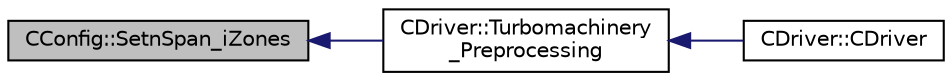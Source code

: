 digraph "CConfig::SetnSpan_iZones"
{
  edge [fontname="Helvetica",fontsize="10",labelfontname="Helvetica",labelfontsize="10"];
  node [fontname="Helvetica",fontsize="10",shape=record];
  rankdir="LR";
  Node15158 [label="CConfig::SetnSpan_iZones",height=0.2,width=0.4,color="black", fillcolor="grey75", style="filled", fontcolor="black"];
  Node15158 -> Node15159 [dir="back",color="midnightblue",fontsize="10",style="solid",fontname="Helvetica"];
  Node15159 [label="CDriver::Turbomachinery\l_Preprocessing",height=0.2,width=0.4,color="black", fillcolor="white", style="filled",URL="$class_c_driver.html#a9189caa3851cae4f1c52d5a7a00e5b27",tooltip="Initiate value for static mesh movement such as the gridVel for the ROTATING frame. "];
  Node15159 -> Node15160 [dir="back",color="midnightblue",fontsize="10",style="solid",fontname="Helvetica"];
  Node15160 [label="CDriver::CDriver",height=0.2,width=0.4,color="black", fillcolor="white", style="filled",URL="$class_c_driver.html#a3fca4a013a6efa9bbb38fe78a86b5f3d",tooltip="Constructor of the class. "];
}
